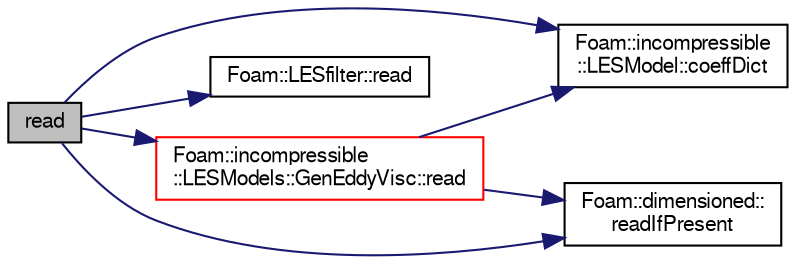 digraph "read"
{
  bgcolor="transparent";
  edge [fontname="FreeSans",fontsize="10",labelfontname="FreeSans",labelfontsize="10"];
  node [fontname="FreeSans",fontsize="10",shape=record];
  rankdir="LR";
  Node887 [label="read",height=0.2,width=0.4,color="black", fillcolor="grey75", style="filled", fontcolor="black"];
  Node887 -> Node888 [color="midnightblue",fontsize="10",style="solid",fontname="FreeSans"];
  Node888 [label="Foam::incompressible\l::LESModel::coeffDict",height=0.2,width=0.4,color="black",URL="$a30874.html#a200eb13d75fb73a9827b5f5c754e027f",tooltip="Const access to the coefficients dictionary,. "];
  Node887 -> Node889 [color="midnightblue",fontsize="10",style="solid",fontname="FreeSans"];
  Node889 [label="Foam::LESfilter::read",height=0.2,width=0.4,color="black",URL="$a31138.html#a32d127171f3cc093063a66af34a659e7",tooltip="Read the LESfilter dictionary. "];
  Node887 -> Node890 [color="midnightblue",fontsize="10",style="solid",fontname="FreeSans"];
  Node890 [label="Foam::incompressible\l::LESModels::GenEddyVisc::read",height=0.2,width=0.4,color="red",URL="$a30846.html#af816873151ddb0126e98bb2f914d8ed5",tooltip="Read LESProperties dictionary. "];
  Node890 -> Node1230 [color="midnightblue",fontsize="10",style="solid",fontname="FreeSans"];
  Node1230 [label="Foam::dimensioned::\lreadIfPresent",height=0.2,width=0.4,color="black",URL="$a26366.html#ae9908fe8be8b23b418bf2ae8987b9abd",tooltip="Update the value of dimensioned<Type> if found in the dictionary. "];
  Node890 -> Node888 [color="midnightblue",fontsize="10",style="solid",fontname="FreeSans"];
  Node887 -> Node1230 [color="midnightblue",fontsize="10",style="solid",fontname="FreeSans"];
}
